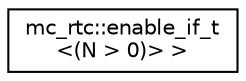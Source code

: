 digraph "Graphical Class Hierarchy"
{
 // INTERACTIVE_SVG=YES
 // LATEX_PDF_SIZE
  edge [fontname="Helvetica",fontsize="10",labelfontname="Helvetica",labelfontsize="10"];
  node [fontname="Helvetica",fontsize="10",shape=record];
  rankdir="LR";
  Node0 [label="mc_rtc::enable_if_t\l\<(N \> 0)\> \>",height=0.2,width=0.4,color="black", fillcolor="white", style="filled",URL="$structmc__rtc_1_1Default_3_01Eigen_1_1Matrix_3_01Scalar_00_01N_00_011_00_01Options_00_01MaxRows_a64953bfae576ebbe6be9eab9b3c9612.html",tooltip=" "];
}
